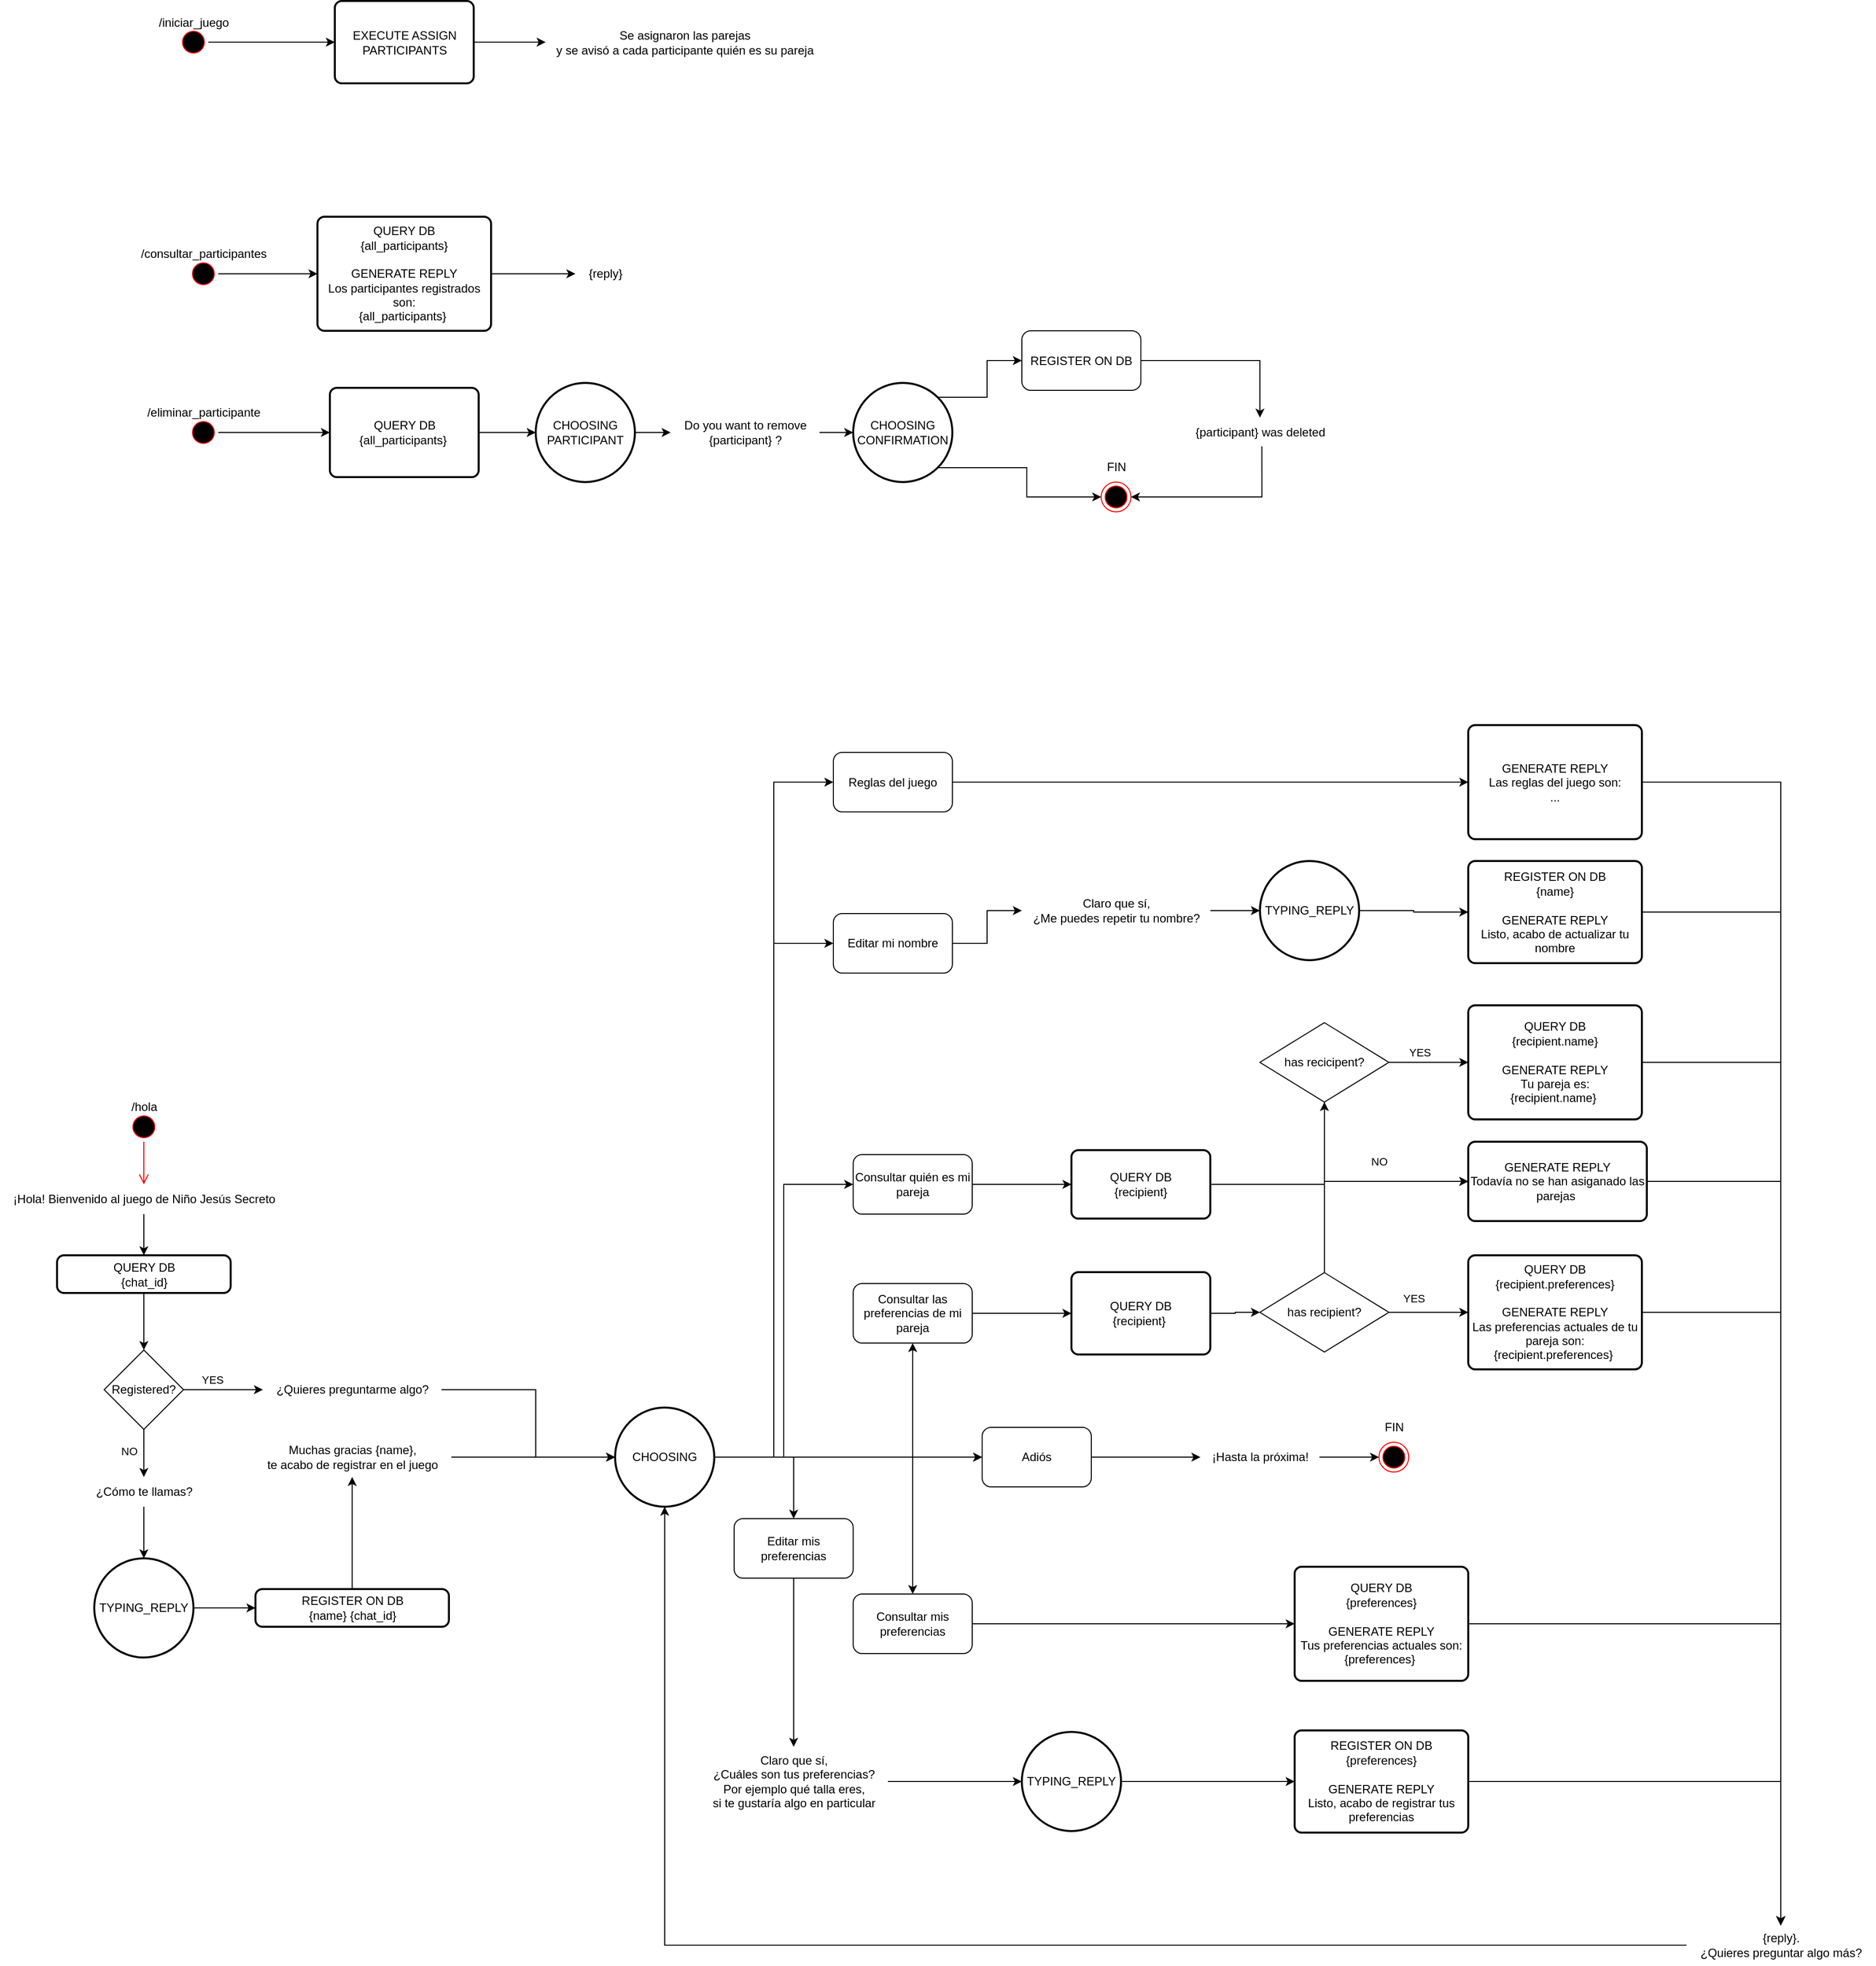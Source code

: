 <mxfile version="22.0.4" type="device">
  <diagram name="Page-1" id="e8uui0p9XE-1X3-Vjom4">
    <mxGraphModel dx="1246" dy="1784" grid="1" gridSize="10" guides="1" tooltips="1" connect="1" arrows="1" fold="1" page="1" pageScale="1" pageWidth="850" pageHeight="1100" math="0" shadow="0">
      <root>
        <mxCell id="0" />
        <mxCell id="1" parent="0" />
        <mxCell id="lqNgHc1LkXH1c9NAzfr3-1" value="" style="ellipse;html=1;shape=startState;fillColor=#000000;strokeColor=#ff0000;" vertex="1" parent="1">
          <mxGeometry x="220" y="60" width="30" height="30" as="geometry" />
        </mxCell>
        <mxCell id="lqNgHc1LkXH1c9NAzfr3-2" value="" style="edgeStyle=orthogonalEdgeStyle;html=1;verticalAlign=bottom;endArrow=open;endSize=8;strokeColor=#ff0000;rounded=0;" edge="1" source="lqNgHc1LkXH1c9NAzfr3-1" parent="1" target="lqNgHc1LkXH1c9NAzfr3-6">
          <mxGeometry relative="1" as="geometry">
            <mxPoint x="235" y="150" as="targetPoint" />
          </mxGeometry>
        </mxCell>
        <mxCell id="lqNgHc1LkXH1c9NAzfr3-5" value="/hola" style="text;html=1;align=center;verticalAlign=middle;resizable=0;points=[];autosize=1;strokeColor=none;fillColor=none;" vertex="1" parent="1">
          <mxGeometry x="210" y="40" width="50" height="30" as="geometry" />
        </mxCell>
        <mxCell id="lqNgHc1LkXH1c9NAzfr3-125" value="" style="edgeStyle=orthogonalEdgeStyle;rounded=0;orthogonalLoop=1;jettySize=auto;html=1;" edge="1" parent="1" source="lqNgHc1LkXH1c9NAzfr3-6" target="lqNgHc1LkXH1c9NAzfr3-124">
          <mxGeometry relative="1" as="geometry" />
        </mxCell>
        <mxCell id="lqNgHc1LkXH1c9NAzfr3-6" value="¡Hola! Bienvenido al juego de Niño Jesús Secreto" style="text;html=1;align=center;verticalAlign=middle;resizable=0;points=[];autosize=1;strokeColor=none;fillColor=none;" vertex="1" parent="1">
          <mxGeometry x="90" y="133" width="290" height="30" as="geometry" />
        </mxCell>
        <mxCell id="lqNgHc1LkXH1c9NAzfr3-14" value="" style="edgeStyle=orthogonalEdgeStyle;rounded=0;orthogonalLoop=1;jettySize=auto;html=1;" edge="1" parent="1" source="lqNgHc1LkXH1c9NAzfr3-7" target="lqNgHc1LkXH1c9NAzfr3-13">
          <mxGeometry relative="1" as="geometry" />
        </mxCell>
        <mxCell id="lqNgHc1LkXH1c9NAzfr3-18" value="YES" style="edgeLabel;html=1;align=center;verticalAlign=middle;resizable=0;points=[];" vertex="1" connectable="0" parent="lqNgHc1LkXH1c9NAzfr3-14">
          <mxGeometry x="-0.143" y="-3" relative="1" as="geometry">
            <mxPoint x="-6" y="-13" as="offset" />
          </mxGeometry>
        </mxCell>
        <mxCell id="lqNgHc1LkXH1c9NAzfr3-16" value="" style="edgeStyle=orthogonalEdgeStyle;rounded=0;orthogonalLoop=1;jettySize=auto;html=1;" edge="1" parent="1" source="lqNgHc1LkXH1c9NAzfr3-7" target="lqNgHc1LkXH1c9NAzfr3-15">
          <mxGeometry relative="1" as="geometry" />
        </mxCell>
        <mxCell id="lqNgHc1LkXH1c9NAzfr3-17" value="NO" style="edgeLabel;html=1;align=center;verticalAlign=middle;resizable=0;points=[];" vertex="1" connectable="0" parent="lqNgHc1LkXH1c9NAzfr3-16">
          <mxGeometry x="-0.11" y="-4" relative="1" as="geometry">
            <mxPoint x="-11" as="offset" />
          </mxGeometry>
        </mxCell>
        <mxCell id="lqNgHc1LkXH1c9NAzfr3-7" value="Registered?" style="rhombus;whiteSpace=wrap;html=1;" vertex="1" parent="1">
          <mxGeometry x="195" y="300" width="80" height="80" as="geometry" />
        </mxCell>
        <mxCell id="lqNgHc1LkXH1c9NAzfr3-13" value="¿Quieres preguntarme algo?" style="text;html=1;align=center;verticalAlign=middle;resizable=0;points=[];autosize=1;strokeColor=none;fillColor=none;" vertex="1" parent="1">
          <mxGeometry x="355" y="325" width="180" height="30" as="geometry" />
        </mxCell>
        <mxCell id="lqNgHc1LkXH1c9NAzfr3-27" value="" style="edgeStyle=orthogonalEdgeStyle;rounded=0;orthogonalLoop=1;jettySize=auto;html=1;" edge="1" parent="1" source="lqNgHc1LkXH1c9NAzfr3-15" target="lqNgHc1LkXH1c9NAzfr3-26">
          <mxGeometry relative="1" as="geometry" />
        </mxCell>
        <mxCell id="lqNgHc1LkXH1c9NAzfr3-15" value="¿Cómo te llamas?" style="text;html=1;align=center;verticalAlign=middle;resizable=0;points=[];autosize=1;strokeColor=none;fillColor=none;" vertex="1" parent="1">
          <mxGeometry x="175" y="428" width="120" height="30" as="geometry" />
        </mxCell>
        <mxCell id="lqNgHc1LkXH1c9NAzfr3-51" style="edgeStyle=orthogonalEdgeStyle;rounded=0;orthogonalLoop=1;jettySize=auto;html=1;exitX=1;exitY=0.5;exitDx=0;exitDy=0;exitPerimeter=0;entryX=0.5;entryY=0;entryDx=0;entryDy=0;" edge="1" parent="1" source="lqNgHc1LkXH1c9NAzfr3-23" target="lqNgHc1LkXH1c9NAzfr3-72">
          <mxGeometry relative="1" as="geometry">
            <mxPoint x="833.64" y="484.702" as="targetPoint" />
          </mxGeometry>
        </mxCell>
        <mxCell id="lqNgHc1LkXH1c9NAzfr3-75" style="edgeStyle=orthogonalEdgeStyle;rounded=0;orthogonalLoop=1;jettySize=auto;html=1;exitX=1;exitY=0.5;exitDx=0;exitDy=0;exitPerimeter=0;" edge="1" parent="1" source="lqNgHc1LkXH1c9NAzfr3-23" target="lqNgHc1LkXH1c9NAzfr3-74">
          <mxGeometry relative="1" as="geometry" />
        </mxCell>
        <mxCell id="lqNgHc1LkXH1c9NAzfr3-82" style="edgeStyle=orthogonalEdgeStyle;rounded=0;orthogonalLoop=1;jettySize=auto;html=1;entryX=0;entryY=0.5;entryDx=0;entryDy=0;" edge="1" parent="1" source="lqNgHc1LkXH1c9NAzfr3-23" target="lqNgHc1LkXH1c9NAzfr3-81">
          <mxGeometry relative="1" as="geometry" />
        </mxCell>
        <mxCell id="lqNgHc1LkXH1c9NAzfr3-102" style="edgeStyle=orthogonalEdgeStyle;rounded=0;orthogonalLoop=1;jettySize=auto;html=1;" edge="1" parent="1" source="lqNgHc1LkXH1c9NAzfr3-23" target="lqNgHc1LkXH1c9NAzfr3-101">
          <mxGeometry relative="1" as="geometry" />
        </mxCell>
        <mxCell id="lqNgHc1LkXH1c9NAzfr3-137" style="edgeStyle=orthogonalEdgeStyle;rounded=0;orthogonalLoop=1;jettySize=auto;html=1;entryX=0;entryY=0.5;entryDx=0;entryDy=0;" edge="1" parent="1" source="lqNgHc1LkXH1c9NAzfr3-23" target="lqNgHc1LkXH1c9NAzfr3-118">
          <mxGeometry relative="1" as="geometry" />
        </mxCell>
        <mxCell id="lqNgHc1LkXH1c9NAzfr3-140" style="edgeStyle=orthogonalEdgeStyle;rounded=0;orthogonalLoop=1;jettySize=auto;html=1;entryX=0;entryY=0.5;entryDx=0;entryDy=0;" edge="1" parent="1" source="lqNgHc1LkXH1c9NAzfr3-23" target="lqNgHc1LkXH1c9NAzfr3-139">
          <mxGeometry relative="1" as="geometry" />
        </mxCell>
        <mxCell id="lqNgHc1LkXH1c9NAzfr3-141" style="edgeStyle=orthogonalEdgeStyle;rounded=0;orthogonalLoop=1;jettySize=auto;html=1;entryX=0;entryY=0.5;entryDx=0;entryDy=0;" edge="1" parent="1" source="lqNgHc1LkXH1c9NAzfr3-23" target="lqNgHc1LkXH1c9NAzfr3-136">
          <mxGeometry relative="1" as="geometry" />
        </mxCell>
        <mxCell id="lqNgHc1LkXH1c9NAzfr3-23" value="&lt;font style=&quot;font-size: 12px;&quot;&gt;CHOOSING&lt;br&gt;&lt;/font&gt;" style="strokeWidth=2;html=1;shape=mxgraph.flowchart.start_2;whiteSpace=wrap;" vertex="1" parent="1">
          <mxGeometry x="710" y="358" width="100" height="100" as="geometry" />
        </mxCell>
        <mxCell id="lqNgHc1LkXH1c9NAzfr3-50" value="" style="edgeStyle=orthogonalEdgeStyle;rounded=0;orthogonalLoop=1;jettySize=auto;html=1;" edge="1" parent="1" source="lqNgHc1LkXH1c9NAzfr3-26" target="lqNgHc1LkXH1c9NAzfr3-49">
          <mxGeometry relative="1" as="geometry" />
        </mxCell>
        <mxCell id="lqNgHc1LkXH1c9NAzfr3-26" value="TYPING_REPLY" style="strokeWidth=2;html=1;shape=mxgraph.flowchart.start_2;whiteSpace=wrap;" vertex="1" parent="1">
          <mxGeometry x="185" y="510" width="100" height="100" as="geometry" />
        </mxCell>
        <mxCell id="lqNgHc1LkXH1c9NAzfr3-29" value="Muchas gracias {name},&lt;br&gt;te acabo de registrar en el juego" style="text;html=1;align=center;verticalAlign=middle;resizable=0;points=[];autosize=1;strokeColor=none;fillColor=none;" vertex="1" parent="1">
          <mxGeometry x="345" y="388" width="200" height="40" as="geometry" />
        </mxCell>
        <mxCell id="lqNgHc1LkXH1c9NAzfr3-44" style="edgeStyle=orthogonalEdgeStyle;rounded=0;orthogonalLoop=1;jettySize=auto;html=1;entryX=0;entryY=0.5;entryDx=0;entryDy=0;entryPerimeter=0;" edge="1" parent="1" source="lqNgHc1LkXH1c9NAzfr3-13" target="lqNgHc1LkXH1c9NAzfr3-23">
          <mxGeometry relative="1" as="geometry">
            <Array as="points">
              <mxPoint x="630" y="340" />
              <mxPoint x="630" y="408" />
            </Array>
          </mxGeometry>
        </mxCell>
        <mxCell id="lqNgHc1LkXH1c9NAzfr3-62" value="" style="edgeStyle=orthogonalEdgeStyle;rounded=0;orthogonalLoop=1;jettySize=auto;html=1;" edge="1" parent="1" source="lqNgHc1LkXH1c9NAzfr3-118" target="lqNgHc1LkXH1c9NAzfr3-60">
          <mxGeometry relative="1" as="geometry">
            <mxPoint x="1040" y="3" as="sourcePoint" />
          </mxGeometry>
        </mxCell>
        <mxCell id="lqNgHc1LkXH1c9NAzfr3-56" value="" style="edgeStyle=orthogonalEdgeStyle;rounded=0;orthogonalLoop=1;jettySize=auto;html=1;" edge="1" parent="1" source="lqNgHc1LkXH1c9NAzfr3-48" target="lqNgHc1LkXH1c9NAzfr3-54">
          <mxGeometry relative="1" as="geometry" />
        </mxCell>
        <mxCell id="lqNgHc1LkXH1c9NAzfr3-48" value="Claro que sí,&lt;br&gt;¿Cuáles son tus preferencias?&lt;br&gt;Por ejemplo qué talla eres,&lt;br&gt;si te gustaría algo en particular" style="text;html=1;align=center;verticalAlign=middle;resizable=0;points=[];autosize=1;strokeColor=none;fillColor=none;" vertex="1" parent="1">
          <mxGeometry x="795" y="700" width="190" height="70" as="geometry" />
        </mxCell>
        <mxCell id="lqNgHc1LkXH1c9NAzfr3-52" value="" style="edgeStyle=orthogonalEdgeStyle;rounded=0;orthogonalLoop=1;jettySize=auto;html=1;" edge="1" parent="1" source="lqNgHc1LkXH1c9NAzfr3-49" target="lqNgHc1LkXH1c9NAzfr3-29">
          <mxGeometry relative="1" as="geometry" />
        </mxCell>
        <mxCell id="lqNgHc1LkXH1c9NAzfr3-49" value="REGISTER ON DB&lt;br&gt;{name} {chat_id}" style="rounded=1;whiteSpace=wrap;html=1;absoluteArcSize=1;arcSize=14;strokeWidth=2;" vertex="1" parent="1">
          <mxGeometry x="347.5" y="541" width="195" height="38" as="geometry" />
        </mxCell>
        <mxCell id="lqNgHc1LkXH1c9NAzfr3-53" style="edgeStyle=orthogonalEdgeStyle;rounded=0;orthogonalLoop=1;jettySize=auto;html=1;entryX=0;entryY=0.5;entryDx=0;entryDy=0;entryPerimeter=0;" edge="1" parent="1" source="lqNgHc1LkXH1c9NAzfr3-29" target="lqNgHc1LkXH1c9NAzfr3-23">
          <mxGeometry relative="1" as="geometry" />
        </mxCell>
        <mxCell id="lqNgHc1LkXH1c9NAzfr3-58" value="" style="edgeStyle=orthogonalEdgeStyle;rounded=0;orthogonalLoop=1;jettySize=auto;html=1;" edge="1" parent="1" source="lqNgHc1LkXH1c9NAzfr3-54" target="lqNgHc1LkXH1c9NAzfr3-57">
          <mxGeometry relative="1" as="geometry" />
        </mxCell>
        <mxCell id="lqNgHc1LkXH1c9NAzfr3-54" value="TYPING_REPLY" style="strokeWidth=2;html=1;shape=mxgraph.flowchart.start_2;whiteSpace=wrap;" vertex="1" parent="1">
          <mxGeometry x="1120" y="685" width="100" height="100" as="geometry" />
        </mxCell>
        <mxCell id="lqNgHc1LkXH1c9NAzfr3-94" style="edgeStyle=orthogonalEdgeStyle;rounded=0;orthogonalLoop=1;jettySize=auto;html=1;exitX=1;exitY=0.5;exitDx=0;exitDy=0;" edge="1" parent="1" source="lqNgHc1LkXH1c9NAzfr3-57" target="lqNgHc1LkXH1c9NAzfr3-85">
          <mxGeometry relative="1" as="geometry" />
        </mxCell>
        <mxCell id="lqNgHc1LkXH1c9NAzfr3-57" value="REGISTER ON DB&lt;br&gt;{preferences}&lt;br&gt;&lt;br&gt;GENERATE REPLY&lt;br style=&quot;border-color: var(--border-color);&quot;&gt;Listo, acabo de registrar tus preferencias" style="rounded=1;whiteSpace=wrap;html=1;absoluteArcSize=1;arcSize=14;strokeWidth=2;" vertex="1" parent="1">
          <mxGeometry x="1395" y="683.5" width="175" height="103" as="geometry" />
        </mxCell>
        <mxCell id="lqNgHc1LkXH1c9NAzfr3-121" value="" style="edgeStyle=orthogonalEdgeStyle;rounded=0;orthogonalLoop=1;jettySize=auto;html=1;" edge="1" parent="1" source="lqNgHc1LkXH1c9NAzfr3-60" target="lqNgHc1LkXH1c9NAzfr3-63">
          <mxGeometry relative="1" as="geometry" />
        </mxCell>
        <mxCell id="lqNgHc1LkXH1c9NAzfr3-60" value="QUERY DB&lt;br&gt;{recipient}" style="rounded=1;whiteSpace=wrap;html=1;absoluteArcSize=1;arcSize=14;strokeWidth=2;" vertex="1" parent="1">
          <mxGeometry x="1170" y="98.5" width="140" height="69" as="geometry" />
        </mxCell>
        <mxCell id="lqNgHc1LkXH1c9NAzfr3-65" value="" style="edgeStyle=orthogonalEdgeStyle;rounded=0;orthogonalLoop=1;jettySize=auto;html=1;entryX=0;entryY=0.5;entryDx=0;entryDy=0;" edge="1" parent="1" source="lqNgHc1LkXH1c9NAzfr3-63" target="lqNgHc1LkXH1c9NAzfr3-122">
          <mxGeometry relative="1" as="geometry">
            <mxPoint x="1704.941" y="-70" as="targetPoint" />
          </mxGeometry>
        </mxCell>
        <mxCell id="lqNgHc1LkXH1c9NAzfr3-66" value="YES" style="edgeLabel;html=1;align=center;verticalAlign=middle;resizable=0;points=[];" vertex="1" connectable="0" parent="lqNgHc1LkXH1c9NAzfr3-65">
          <mxGeometry x="-0.439" relative="1" as="geometry">
            <mxPoint x="8" y="-10" as="offset" />
          </mxGeometry>
        </mxCell>
        <mxCell id="lqNgHc1LkXH1c9NAzfr3-120" style="edgeStyle=orthogonalEdgeStyle;rounded=0;orthogonalLoop=1;jettySize=auto;html=1;entryX=0;entryY=0.5;entryDx=0;entryDy=0;exitX=0.5;exitY=1;exitDx=0;exitDy=0;" edge="1" parent="1" source="lqNgHc1LkXH1c9NAzfr3-63" target="lqNgHc1LkXH1c9NAzfr3-114">
          <mxGeometry relative="1" as="geometry" />
        </mxCell>
        <mxCell id="lqNgHc1LkXH1c9NAzfr3-63" value="has recicipent?" style="rhombus;whiteSpace=wrap;html=1;" vertex="1" parent="1">
          <mxGeometry x="1360" y="-30" width="130" height="80" as="geometry" />
        </mxCell>
        <mxCell id="lqNgHc1LkXH1c9NAzfr3-73" value="" style="edgeStyle=orthogonalEdgeStyle;rounded=0;orthogonalLoop=1;jettySize=auto;html=1;" edge="1" parent="1" source="lqNgHc1LkXH1c9NAzfr3-72" target="lqNgHc1LkXH1c9NAzfr3-48">
          <mxGeometry relative="1" as="geometry" />
        </mxCell>
        <mxCell id="lqNgHc1LkXH1c9NAzfr3-72" value="Editar mis preferencias" style="rounded=1;whiteSpace=wrap;html=1;" vertex="1" parent="1">
          <mxGeometry x="830" y="470" width="120" height="60" as="geometry" />
        </mxCell>
        <mxCell id="lqNgHc1LkXH1c9NAzfr3-77" value="" style="edgeStyle=orthogonalEdgeStyle;rounded=0;orthogonalLoop=1;jettySize=auto;html=1;" edge="1" parent="1" source="lqNgHc1LkXH1c9NAzfr3-74" target="lqNgHc1LkXH1c9NAzfr3-76">
          <mxGeometry relative="1" as="geometry" />
        </mxCell>
        <mxCell id="lqNgHc1LkXH1c9NAzfr3-74" value="Consultar mis preferencias" style="rounded=1;whiteSpace=wrap;html=1;" vertex="1" parent="1">
          <mxGeometry x="950" y="546" width="120" height="60" as="geometry" />
        </mxCell>
        <mxCell id="lqNgHc1LkXH1c9NAzfr3-95" style="edgeStyle=orthogonalEdgeStyle;rounded=0;orthogonalLoop=1;jettySize=auto;html=1;" edge="1" parent="1" source="lqNgHc1LkXH1c9NAzfr3-76" target="lqNgHc1LkXH1c9NAzfr3-85">
          <mxGeometry relative="1" as="geometry" />
        </mxCell>
        <mxCell id="lqNgHc1LkXH1c9NAzfr3-76" value="QUERY DB&lt;br&gt;{preferences}&lt;br&gt;&lt;br&gt;GENERATE REPLY&lt;br style=&quot;border-color: var(--border-color);&quot;&gt;Tus preferencias actuales son:&lt;br style=&quot;border-color: var(--border-color);&quot;&gt;{preferences}&amp;nbsp;" style="rounded=1;whiteSpace=wrap;html=1;absoluteArcSize=1;arcSize=14;strokeWidth=2;" vertex="1" parent="1">
          <mxGeometry x="1395" y="518.5" width="175" height="115" as="geometry" />
        </mxCell>
        <mxCell id="lqNgHc1LkXH1c9NAzfr3-85" value="{reply}.&lt;br&gt;¿Quieres preguntar algo más?" style="text;html=1;align=center;verticalAlign=middle;resizable=0;points=[];autosize=1;strokeColor=none;fillColor=none;" vertex="1" parent="1">
          <mxGeometry x="1790" y="880" width="190" height="40" as="geometry" />
        </mxCell>
        <mxCell id="lqNgHc1LkXH1c9NAzfr3-92" value="" style="group" vertex="1" connectable="0" parent="1">
          <mxGeometry x="1475" y="363" width="40" height="60" as="geometry" />
        </mxCell>
        <mxCell id="lqNgHc1LkXH1c9NAzfr3-68" value="FI" style="ellipse;html=1;shape=endState;fillColor=#000000;strokeColor=#ff0000;" vertex="1" parent="lqNgHc1LkXH1c9NAzfr3-92">
          <mxGeometry x="5" y="30" width="30" height="30" as="geometry" />
        </mxCell>
        <mxCell id="lqNgHc1LkXH1c9NAzfr3-69" value="FIN" style="text;html=1;align=center;verticalAlign=middle;resizable=0;points=[];autosize=1;strokeColor=none;fillColor=none;" vertex="1" parent="lqNgHc1LkXH1c9NAzfr3-92">
          <mxGeometry width="40" height="30" as="geometry" />
        </mxCell>
        <mxCell id="lqNgHc1LkXH1c9NAzfr3-93" value="" style="edgeStyle=orthogonalEdgeStyle;rounded=0;orthogonalLoop=1;jettySize=auto;html=1;" edge="1" parent="1" source="lqNgHc1LkXH1c9NAzfr3-23" target="lqNgHc1LkXH1c9NAzfr3-81">
          <mxGeometry relative="1" as="geometry">
            <mxPoint x="810" y="408" as="sourcePoint" />
            <mxPoint x="1140" y="535" as="targetPoint" />
          </mxGeometry>
        </mxCell>
        <mxCell id="lqNgHc1LkXH1c9NAzfr3-98" value="" style="edgeStyle=orthogonalEdgeStyle;rounded=0;orthogonalLoop=1;jettySize=auto;html=1;" edge="1" parent="1" source="lqNgHc1LkXH1c9NAzfr3-81" target="lqNgHc1LkXH1c9NAzfr3-97">
          <mxGeometry relative="1" as="geometry" />
        </mxCell>
        <mxCell id="lqNgHc1LkXH1c9NAzfr3-81" value="Adiós" style="rounded=1;whiteSpace=wrap;html=1;" vertex="1" parent="1">
          <mxGeometry x="1080" y="378" width="110" height="60" as="geometry" />
        </mxCell>
        <mxCell id="lqNgHc1LkXH1c9NAzfr3-99" style="edgeStyle=orthogonalEdgeStyle;rounded=0;orthogonalLoop=1;jettySize=auto;html=1;entryX=0;entryY=0.5;entryDx=0;entryDy=0;" edge="1" parent="1" source="lqNgHc1LkXH1c9NAzfr3-97" target="lqNgHc1LkXH1c9NAzfr3-68">
          <mxGeometry relative="1" as="geometry" />
        </mxCell>
        <mxCell id="lqNgHc1LkXH1c9NAzfr3-97" value="¡Hasta la próxima!" style="text;html=1;align=center;verticalAlign=middle;resizable=0;points=[];autosize=1;strokeColor=none;fillColor=none;" vertex="1" parent="1">
          <mxGeometry x="1300" y="393" width="120" height="30" as="geometry" />
        </mxCell>
        <mxCell id="lqNgHc1LkXH1c9NAzfr3-100" style="edgeStyle=orthogonalEdgeStyle;rounded=0;orthogonalLoop=1;jettySize=auto;html=1;entryX=0.5;entryY=1;entryDx=0;entryDy=0;entryPerimeter=0;" edge="1" parent="1" source="lqNgHc1LkXH1c9NAzfr3-85" target="lqNgHc1LkXH1c9NAzfr3-23">
          <mxGeometry relative="1" as="geometry" />
        </mxCell>
        <mxCell id="lqNgHc1LkXH1c9NAzfr3-108" value="" style="edgeStyle=orthogonalEdgeStyle;rounded=0;orthogonalLoop=1;jettySize=auto;html=1;" edge="1" parent="1" source="lqNgHc1LkXH1c9NAzfr3-101" target="lqNgHc1LkXH1c9NAzfr3-107">
          <mxGeometry relative="1" as="geometry" />
        </mxCell>
        <mxCell id="lqNgHc1LkXH1c9NAzfr3-101" value="Consultar las preferencias de mi pareja" style="rounded=1;whiteSpace=wrap;html=1;" vertex="1" parent="1">
          <mxGeometry x="950" y="233" width="120" height="60" as="geometry" />
        </mxCell>
        <mxCell id="lqNgHc1LkXH1c9NAzfr3-105" style="edgeStyle=orthogonalEdgeStyle;rounded=0;orthogonalLoop=1;jettySize=auto;html=1;" edge="1" parent="1" source="lqNgHc1LkXH1c9NAzfr3-103" target="lqNgHc1LkXH1c9NAzfr3-85">
          <mxGeometry relative="1" as="geometry" />
        </mxCell>
        <mxCell id="lqNgHc1LkXH1c9NAzfr3-103" value="QUERY DB&lt;br&gt;{recipient.preferences}&lt;br&gt;&lt;br&gt;GENERATE REPLY&lt;br style=&quot;border-color: var(--border-color);&quot;&gt;Las preferencias actuales de tu pareja son:&lt;br style=&quot;border-color: var(--border-color);&quot;&gt;{recipient.preferences}&amp;nbsp;" style="rounded=1;whiteSpace=wrap;html=1;absoluteArcSize=1;arcSize=14;strokeWidth=2;" vertex="1" parent="1">
          <mxGeometry x="1570" y="204.5" width="175" height="115" as="geometry" />
        </mxCell>
        <mxCell id="lqNgHc1LkXH1c9NAzfr3-110" value="" style="edgeStyle=orthogonalEdgeStyle;rounded=0;orthogonalLoop=1;jettySize=auto;html=1;" edge="1" parent="1" source="lqNgHc1LkXH1c9NAzfr3-107" target="lqNgHc1LkXH1c9NAzfr3-109">
          <mxGeometry relative="1" as="geometry" />
        </mxCell>
        <mxCell id="lqNgHc1LkXH1c9NAzfr3-107" value="QUERY DB&lt;br&gt;{recipient}&amp;nbsp;" style="rounded=1;whiteSpace=wrap;html=1;absoluteArcSize=1;arcSize=14;strokeWidth=2;" vertex="1" parent="1">
          <mxGeometry x="1170" y="221.5" width="140" height="83" as="geometry" />
        </mxCell>
        <mxCell id="lqNgHc1LkXH1c9NAzfr3-111" value="" style="edgeStyle=orthogonalEdgeStyle;rounded=0;orthogonalLoop=1;jettySize=auto;html=1;" edge="1" parent="1" source="lqNgHc1LkXH1c9NAzfr3-109" target="lqNgHc1LkXH1c9NAzfr3-103">
          <mxGeometry relative="1" as="geometry" />
        </mxCell>
        <mxCell id="lqNgHc1LkXH1c9NAzfr3-112" value="YES" style="edgeLabel;html=1;align=center;verticalAlign=middle;resizable=0;points=[];" vertex="1" connectable="0" parent="lqNgHc1LkXH1c9NAzfr3-111">
          <mxGeometry x="-0.068" y="-4" relative="1" as="geometry">
            <mxPoint x="-13" y="-18" as="offset" />
          </mxGeometry>
        </mxCell>
        <mxCell id="lqNgHc1LkXH1c9NAzfr3-115" style="edgeStyle=orthogonalEdgeStyle;rounded=0;orthogonalLoop=1;jettySize=auto;html=1;entryX=0;entryY=0.5;entryDx=0;entryDy=0;exitX=0.5;exitY=0;exitDx=0;exitDy=0;" edge="1" parent="1" source="lqNgHc1LkXH1c9NAzfr3-109" target="lqNgHc1LkXH1c9NAzfr3-114">
          <mxGeometry relative="1" as="geometry" />
        </mxCell>
        <mxCell id="lqNgHc1LkXH1c9NAzfr3-116" value="NO" style="edgeLabel;html=1;align=center;verticalAlign=middle;resizable=0;points=[];" vertex="1" connectable="0" parent="lqNgHc1LkXH1c9NAzfr3-115">
          <mxGeometry x="0.223" y="-1" relative="1" as="geometry">
            <mxPoint x="2" y="-21" as="offset" />
          </mxGeometry>
        </mxCell>
        <mxCell id="lqNgHc1LkXH1c9NAzfr3-109" value="has recipient?" style="rhombus;whiteSpace=wrap;html=1;" vertex="1" parent="1">
          <mxGeometry x="1360" y="222" width="130" height="80" as="geometry" />
        </mxCell>
        <mxCell id="lqNgHc1LkXH1c9NAzfr3-117" style="edgeStyle=orthogonalEdgeStyle;rounded=0;orthogonalLoop=1;jettySize=auto;html=1;" edge="1" parent="1" source="lqNgHc1LkXH1c9NAzfr3-114" target="lqNgHc1LkXH1c9NAzfr3-85">
          <mxGeometry relative="1" as="geometry" />
        </mxCell>
        <mxCell id="lqNgHc1LkXH1c9NAzfr3-114" value="GENERATE REPLY&lt;br style=&quot;border-color: var(--border-color);&quot;&gt;Todavía no se han asiganado las parejas&amp;nbsp;" style="rounded=1;whiteSpace=wrap;html=1;absoluteArcSize=1;arcSize=14;strokeWidth=2;" vertex="1" parent="1">
          <mxGeometry x="1570" y="90" width="180" height="80" as="geometry" />
        </mxCell>
        <mxCell id="lqNgHc1LkXH1c9NAzfr3-118" value="Consultar quién es mi pareja" style="rounded=1;whiteSpace=wrap;html=1;" vertex="1" parent="1">
          <mxGeometry x="950" y="103" width="120" height="60" as="geometry" />
        </mxCell>
        <mxCell id="lqNgHc1LkXH1c9NAzfr3-127" style="edgeStyle=orthogonalEdgeStyle;rounded=0;orthogonalLoop=1;jettySize=auto;html=1;" edge="1" parent="1" source="lqNgHc1LkXH1c9NAzfr3-122" target="lqNgHc1LkXH1c9NAzfr3-85">
          <mxGeometry relative="1" as="geometry" />
        </mxCell>
        <mxCell id="lqNgHc1LkXH1c9NAzfr3-122" value="QUERY DB&lt;br&gt;{recipient.name}&lt;br&gt;&lt;br&gt;GENERATE REPLY&lt;br style=&quot;border-color: var(--border-color);&quot;&gt;Tu pareja es:&lt;br style=&quot;border-color: var(--border-color);&quot;&gt;{recipient.name}&amp;nbsp;" style="rounded=1;whiteSpace=wrap;html=1;absoluteArcSize=1;arcSize=14;strokeWidth=2;" vertex="1" parent="1">
          <mxGeometry x="1570" y="-47.5" width="175" height="115" as="geometry" />
        </mxCell>
        <mxCell id="lqNgHc1LkXH1c9NAzfr3-126" value="" style="edgeStyle=orthogonalEdgeStyle;rounded=0;orthogonalLoop=1;jettySize=auto;html=1;" edge="1" parent="1" source="lqNgHc1LkXH1c9NAzfr3-124" target="lqNgHc1LkXH1c9NAzfr3-7">
          <mxGeometry relative="1" as="geometry" />
        </mxCell>
        <mxCell id="lqNgHc1LkXH1c9NAzfr3-124" value="QUERY DB&lt;br&gt;{chat_id}" style="rounded=1;whiteSpace=wrap;html=1;absoluteArcSize=1;arcSize=14;strokeWidth=2;" vertex="1" parent="1">
          <mxGeometry x="147.5" y="204.5" width="175" height="38" as="geometry" />
        </mxCell>
        <mxCell id="lqNgHc1LkXH1c9NAzfr3-135" style="edgeStyle=orthogonalEdgeStyle;rounded=0;orthogonalLoop=1;jettySize=auto;html=1;entryX=0;entryY=0.5;entryDx=0;entryDy=0;" edge="1" parent="1" source="lqNgHc1LkXH1c9NAzfr3-128" target="lqNgHc1LkXH1c9NAzfr3-134">
          <mxGeometry relative="1" as="geometry" />
        </mxCell>
        <mxCell id="lqNgHc1LkXH1c9NAzfr3-155" value="" style="edgeStyle=orthogonalEdgeStyle;rounded=0;orthogonalLoop=1;jettySize=auto;html=1;" edge="1" parent="1" source="lqNgHc1LkXH1c9NAzfr3-130" target="lqNgHc1LkXH1c9NAzfr3-152">
          <mxGeometry relative="1" as="geometry" />
        </mxCell>
        <mxCell id="lqNgHc1LkXH1c9NAzfr3-157" style="edgeStyle=orthogonalEdgeStyle;rounded=0;orthogonalLoop=1;jettySize=auto;html=1;" edge="1" parent="1" source="lqNgHc1LkXH1c9NAzfr3-134" target="lqNgHc1LkXH1c9NAzfr3-156">
          <mxGeometry relative="1" as="geometry" />
        </mxCell>
        <mxCell id="lqNgHc1LkXH1c9NAzfr3-134" value="EXECUTE ASSIGN PARTICIPANTS" style="rounded=1;whiteSpace=wrap;html=1;absoluteArcSize=1;arcSize=14;strokeWidth=2;" vertex="1" parent="1">
          <mxGeometry x="427.5" y="-1060" width="140" height="83" as="geometry" />
        </mxCell>
        <mxCell id="lqNgHc1LkXH1c9NAzfr3-143" style="edgeStyle=orthogonalEdgeStyle;rounded=0;orthogonalLoop=1;jettySize=auto;html=1;entryX=0;entryY=0.5;entryDx=0;entryDy=0;" edge="1" parent="1" source="lqNgHc1LkXH1c9NAzfr3-136" target="lqNgHc1LkXH1c9NAzfr3-142">
          <mxGeometry relative="1" as="geometry" />
        </mxCell>
        <mxCell id="lqNgHc1LkXH1c9NAzfr3-136" value="Reglas del juego" style="rounded=1;whiteSpace=wrap;html=1;" vertex="1" parent="1">
          <mxGeometry x="930" y="-302.5" width="120" height="60" as="geometry" />
        </mxCell>
        <mxCell id="lqNgHc1LkXH1c9NAzfr3-147" style="edgeStyle=orthogonalEdgeStyle;rounded=0;orthogonalLoop=1;jettySize=auto;html=1;" edge="1" parent="1" source="lqNgHc1LkXH1c9NAzfr3-139" target="lqNgHc1LkXH1c9NAzfr3-144">
          <mxGeometry relative="1" as="geometry" />
        </mxCell>
        <mxCell id="lqNgHc1LkXH1c9NAzfr3-139" value="Editar mi nombre" style="rounded=1;whiteSpace=wrap;html=1;" vertex="1" parent="1">
          <mxGeometry x="930" y="-140" width="120" height="60" as="geometry" />
        </mxCell>
        <mxCell id="lqNgHc1LkXH1c9NAzfr3-151" style="edgeStyle=orthogonalEdgeStyle;rounded=0;orthogonalLoop=1;jettySize=auto;html=1;" edge="1" parent="1" source="lqNgHc1LkXH1c9NAzfr3-142" target="lqNgHc1LkXH1c9NAzfr3-85">
          <mxGeometry relative="1" as="geometry" />
        </mxCell>
        <mxCell id="lqNgHc1LkXH1c9NAzfr3-142" value="GENERATE REPLY&lt;br style=&quot;border-color: var(--border-color);&quot;&gt;Las reglas del juego son:&lt;br&gt;..." style="rounded=1;whiteSpace=wrap;html=1;absoluteArcSize=1;arcSize=14;strokeWidth=2;" vertex="1" parent="1">
          <mxGeometry x="1570" y="-330" width="175" height="115" as="geometry" />
        </mxCell>
        <mxCell id="lqNgHc1LkXH1c9NAzfr3-148" style="edgeStyle=orthogonalEdgeStyle;rounded=0;orthogonalLoop=1;jettySize=auto;html=1;" edge="1" parent="1" source="lqNgHc1LkXH1c9NAzfr3-144" target="lqNgHc1LkXH1c9NAzfr3-145">
          <mxGeometry relative="1" as="geometry" />
        </mxCell>
        <mxCell id="lqNgHc1LkXH1c9NAzfr3-144" value="Claro que sí,&lt;br&gt;¿Me puedes repetir tu nombre?" style="text;html=1;align=center;verticalAlign=middle;resizable=0;points=[];autosize=1;strokeColor=none;fillColor=none;" vertex="1" parent="1">
          <mxGeometry x="1120" y="-163" width="190" height="40" as="geometry" />
        </mxCell>
        <mxCell id="lqNgHc1LkXH1c9NAzfr3-149" style="edgeStyle=orthogonalEdgeStyle;rounded=0;orthogonalLoop=1;jettySize=auto;html=1;" edge="1" parent="1" source="lqNgHc1LkXH1c9NAzfr3-145" target="lqNgHc1LkXH1c9NAzfr3-146">
          <mxGeometry relative="1" as="geometry" />
        </mxCell>
        <mxCell id="lqNgHc1LkXH1c9NAzfr3-145" value="TYPING_REPLY" style="strokeWidth=2;html=1;shape=mxgraph.flowchart.start_2;whiteSpace=wrap;" vertex="1" parent="1">
          <mxGeometry x="1360" y="-193" width="100" height="100" as="geometry" />
        </mxCell>
        <mxCell id="lqNgHc1LkXH1c9NAzfr3-150" style="edgeStyle=orthogonalEdgeStyle;rounded=0;orthogonalLoop=1;jettySize=auto;html=1;" edge="1" parent="1" source="lqNgHc1LkXH1c9NAzfr3-146" target="lqNgHc1LkXH1c9NAzfr3-85">
          <mxGeometry relative="1" as="geometry" />
        </mxCell>
        <mxCell id="lqNgHc1LkXH1c9NAzfr3-146" value="REGISTER ON DB&lt;br&gt;{name}&lt;br&gt;&lt;br&gt;GENERATE REPLY&lt;br style=&quot;border-color: var(--border-color);&quot;&gt;Listo, acabo de actualizar tu nombre" style="rounded=1;whiteSpace=wrap;html=1;absoluteArcSize=1;arcSize=14;strokeWidth=2;" vertex="1" parent="1">
          <mxGeometry x="1570" y="-193" width="175" height="103" as="geometry" />
        </mxCell>
        <mxCell id="lqNgHc1LkXH1c9NAzfr3-154" value="" style="edgeStyle=orthogonalEdgeStyle;rounded=0;orthogonalLoop=1;jettySize=auto;html=1;" edge="1" parent="1" source="lqNgHc1LkXH1c9NAzfr3-152" target="lqNgHc1LkXH1c9NAzfr3-153">
          <mxGeometry relative="1" as="geometry" />
        </mxCell>
        <mxCell id="lqNgHc1LkXH1c9NAzfr3-152" value="QUERY DB&lt;br&gt;{all_participants}&lt;br&gt;&lt;br&gt;GENERATE REPLY&lt;br style=&quot;border-color: var(--border-color);&quot;&gt;Los participantes registrados son:&lt;br style=&quot;border-color: var(--border-color);&quot;&gt;{all_participants}&amp;nbsp;" style="rounded=1;whiteSpace=wrap;html=1;absoluteArcSize=1;arcSize=14;strokeWidth=2;" vertex="1" parent="1">
          <mxGeometry x="410" y="-842.5" width="175" height="115" as="geometry" />
        </mxCell>
        <mxCell id="lqNgHc1LkXH1c9NAzfr3-153" value="{reply}" style="text;html=1;align=center;verticalAlign=middle;resizable=0;points=[];autosize=1;strokeColor=none;fillColor=none;" vertex="1" parent="1">
          <mxGeometry x="670" y="-800" width="60" height="30" as="geometry" />
        </mxCell>
        <mxCell id="lqNgHc1LkXH1c9NAzfr3-156" value="Se asignaron las parejas&lt;br&gt;y se avisó a cada participante quién es su pareja" style="text;html=1;align=center;verticalAlign=middle;resizable=0;points=[];autosize=1;strokeColor=none;fillColor=none;" vertex="1" parent="1">
          <mxGeometry x="640" y="-1038.5" width="280" height="40" as="geometry" />
        </mxCell>
        <mxCell id="lqNgHc1LkXH1c9NAzfr3-158" value="" style="group" vertex="1" connectable="0" parent="1">
          <mxGeometry x="240" y="-1053.5" width="90" height="50" as="geometry" />
        </mxCell>
        <mxCell id="lqNgHc1LkXH1c9NAzfr3-128" value="" style="ellipse;html=1;shape=startState;fillColor=#000000;strokeColor=#ff0000;" vertex="1" parent="lqNgHc1LkXH1c9NAzfr3-158">
          <mxGeometry x="30" y="20" width="30" height="30" as="geometry" />
        </mxCell>
        <mxCell id="lqNgHc1LkXH1c9NAzfr3-129" value="/iniciar_juego" style="text;html=1;align=center;verticalAlign=middle;resizable=0;points=[];autosize=1;strokeColor=none;fillColor=none;" vertex="1" parent="lqNgHc1LkXH1c9NAzfr3-158">
          <mxGeometry width="90" height="30" as="geometry" />
        </mxCell>
        <mxCell id="lqNgHc1LkXH1c9NAzfr3-159" value="" style="group" vertex="1" connectable="0" parent="1">
          <mxGeometry x="220" y="-820" width="150" height="50" as="geometry" />
        </mxCell>
        <mxCell id="lqNgHc1LkXH1c9NAzfr3-130" value="" style="ellipse;html=1;shape=startState;fillColor=#000000;strokeColor=#ff0000;" vertex="1" parent="lqNgHc1LkXH1c9NAzfr3-159">
          <mxGeometry x="60" y="20" width="30" height="30" as="geometry" />
        </mxCell>
        <mxCell id="lqNgHc1LkXH1c9NAzfr3-131" value="/consultar_participantes" style="text;html=1;align=center;verticalAlign=middle;resizable=0;points=[];autosize=1;strokeColor=none;fillColor=none;" vertex="1" parent="lqNgHc1LkXH1c9NAzfr3-159">
          <mxGeometry width="150" height="30" as="geometry" />
        </mxCell>
        <mxCell id="lqNgHc1LkXH1c9NAzfr3-160" value="" style="group" vertex="1" connectable="0" parent="1">
          <mxGeometry x="225" y="-660" width="140" height="50" as="geometry" />
        </mxCell>
        <mxCell id="lqNgHc1LkXH1c9NAzfr3-132" value="" style="ellipse;html=1;shape=startState;fillColor=#000000;strokeColor=#ff0000;" vertex="1" parent="lqNgHc1LkXH1c9NAzfr3-160">
          <mxGeometry x="55" y="20" width="30" height="30" as="geometry" />
        </mxCell>
        <mxCell id="lqNgHc1LkXH1c9NAzfr3-133" value="/eliminar_participante" style="text;html=1;align=center;verticalAlign=middle;resizable=0;points=[];autosize=1;strokeColor=none;fillColor=none;" vertex="1" parent="lqNgHc1LkXH1c9NAzfr3-160">
          <mxGeometry width="140" height="30" as="geometry" />
        </mxCell>
        <mxCell id="lqNgHc1LkXH1c9NAzfr3-163" value="" style="edgeStyle=orthogonalEdgeStyle;rounded=0;orthogonalLoop=1;jettySize=auto;html=1;" edge="1" parent="1" source="lqNgHc1LkXH1c9NAzfr3-161" target="lqNgHc1LkXH1c9NAzfr3-162">
          <mxGeometry relative="1" as="geometry" />
        </mxCell>
        <mxCell id="lqNgHc1LkXH1c9NAzfr3-161" value="QUERY DB&lt;br&gt;{all_participants}&amp;nbsp;" style="rounded=1;whiteSpace=wrap;html=1;absoluteArcSize=1;arcSize=14;strokeWidth=2;" vertex="1" parent="1">
          <mxGeometry x="422.5" y="-670" width="150" height="90" as="geometry" />
        </mxCell>
        <mxCell id="lqNgHc1LkXH1c9NAzfr3-168" value="" style="edgeStyle=orthogonalEdgeStyle;rounded=0;orthogonalLoop=1;jettySize=auto;html=1;" edge="1" parent="1" source="lqNgHc1LkXH1c9NAzfr3-162" target="lqNgHc1LkXH1c9NAzfr3-167">
          <mxGeometry relative="1" as="geometry" />
        </mxCell>
        <mxCell id="lqNgHc1LkXH1c9NAzfr3-162" value="&lt;font style=&quot;font-size: 12px;&quot;&gt;CHOOSING&lt;br&gt;PARTICIPANT&lt;br&gt;&lt;/font&gt;" style="strokeWidth=2;html=1;shape=mxgraph.flowchart.start_2;whiteSpace=wrap;" vertex="1" parent="1">
          <mxGeometry x="630" y="-675" width="100" height="100" as="geometry" />
        </mxCell>
        <mxCell id="lqNgHc1LkXH1c9NAzfr3-164" value="" style="edgeStyle=orthogonalEdgeStyle;rounded=0;orthogonalLoop=1;jettySize=auto;html=1;" edge="1" parent="1" source="lqNgHc1LkXH1c9NAzfr3-132" target="lqNgHc1LkXH1c9NAzfr3-161">
          <mxGeometry relative="1" as="geometry" />
        </mxCell>
        <mxCell id="lqNgHc1LkXH1c9NAzfr3-178" style="edgeStyle=orthogonalEdgeStyle;rounded=0;orthogonalLoop=1;jettySize=auto;html=1;exitX=0.855;exitY=0.145;exitDx=0;exitDy=0;exitPerimeter=0;entryX=0;entryY=0.5;entryDx=0;entryDy=0;" edge="1" parent="1" source="lqNgHc1LkXH1c9NAzfr3-166" target="lqNgHc1LkXH1c9NAzfr3-170">
          <mxGeometry relative="1" as="geometry" />
        </mxCell>
        <mxCell id="lqNgHc1LkXH1c9NAzfr3-179" style="edgeStyle=orthogonalEdgeStyle;rounded=0;orthogonalLoop=1;jettySize=auto;html=1;exitX=0.855;exitY=0.855;exitDx=0;exitDy=0;exitPerimeter=0;" edge="1" parent="1" source="lqNgHc1LkXH1c9NAzfr3-166" target="lqNgHc1LkXH1c9NAzfr3-175">
          <mxGeometry relative="1" as="geometry" />
        </mxCell>
        <mxCell id="lqNgHc1LkXH1c9NAzfr3-166" value="&lt;font style=&quot;font-size: 12px;&quot;&gt;CHOOSING&lt;br&gt;CONFIRMATION&lt;br&gt;&lt;/font&gt;" style="strokeWidth=2;html=1;shape=mxgraph.flowchart.start_2;whiteSpace=wrap;" vertex="1" parent="1">
          <mxGeometry x="950" y="-675" width="100" height="100" as="geometry" />
        </mxCell>
        <mxCell id="lqNgHc1LkXH1c9NAzfr3-169" value="" style="edgeStyle=orthogonalEdgeStyle;rounded=0;orthogonalLoop=1;jettySize=auto;html=1;" edge="1" parent="1" source="lqNgHc1LkXH1c9NAzfr3-167" target="lqNgHc1LkXH1c9NAzfr3-166">
          <mxGeometry relative="1" as="geometry" />
        </mxCell>
        <mxCell id="lqNgHc1LkXH1c9NAzfr3-167" value="Do you want to remove&lt;br&gt;{participant} ?" style="text;html=1;align=center;verticalAlign=middle;resizable=0;points=[];autosize=1;strokeColor=none;fillColor=none;" vertex="1" parent="1">
          <mxGeometry x="766" y="-645" width="150" height="40" as="geometry" />
        </mxCell>
        <mxCell id="lqNgHc1LkXH1c9NAzfr3-180" value="" style="edgeStyle=orthogonalEdgeStyle;rounded=0;orthogonalLoop=1;jettySize=auto;html=1;" edge="1" parent="1" source="lqNgHc1LkXH1c9NAzfr3-170" target="lqNgHc1LkXH1c9NAzfr3-177">
          <mxGeometry relative="1" as="geometry" />
        </mxCell>
        <mxCell id="lqNgHc1LkXH1c9NAzfr3-170" value="REGISTER ON DB" style="rounded=1;whiteSpace=wrap;html=1;" vertex="1" parent="1">
          <mxGeometry x="1120" y="-727.5" width="120" height="60" as="geometry" />
        </mxCell>
        <mxCell id="lqNgHc1LkXH1c9NAzfr3-174" value="" style="group" vertex="1" connectable="0" parent="1">
          <mxGeometry x="1195" y="-605" width="40" height="60" as="geometry" />
        </mxCell>
        <mxCell id="lqNgHc1LkXH1c9NAzfr3-175" value="FI" style="ellipse;html=1;shape=endState;fillColor=#000000;strokeColor=#ff0000;" vertex="1" parent="lqNgHc1LkXH1c9NAzfr3-174">
          <mxGeometry x="5" y="30" width="30" height="30" as="geometry" />
        </mxCell>
        <mxCell id="lqNgHc1LkXH1c9NAzfr3-176" value="FIN" style="text;html=1;align=center;verticalAlign=middle;resizable=0;points=[];autosize=1;strokeColor=none;fillColor=none;" vertex="1" parent="lqNgHc1LkXH1c9NAzfr3-174">
          <mxGeometry width="40" height="30" as="geometry" />
        </mxCell>
        <mxCell id="lqNgHc1LkXH1c9NAzfr3-181" style="edgeStyle=orthogonalEdgeStyle;rounded=0;orthogonalLoop=1;jettySize=auto;html=1;entryX=1;entryY=0.5;entryDx=0;entryDy=0;exitX=0.513;exitY=0.967;exitDx=0;exitDy=0;exitPerimeter=0;" edge="1" parent="1" source="lqNgHc1LkXH1c9NAzfr3-177" target="lqNgHc1LkXH1c9NAzfr3-175">
          <mxGeometry relative="1" as="geometry" />
        </mxCell>
        <mxCell id="lqNgHc1LkXH1c9NAzfr3-177" value="{participant} was deleted" style="text;html=1;align=center;verticalAlign=middle;resizable=0;points=[];autosize=1;strokeColor=none;fillColor=none;" vertex="1" parent="1">
          <mxGeometry x="1285" y="-640" width="150" height="30" as="geometry" />
        </mxCell>
      </root>
    </mxGraphModel>
  </diagram>
</mxfile>
